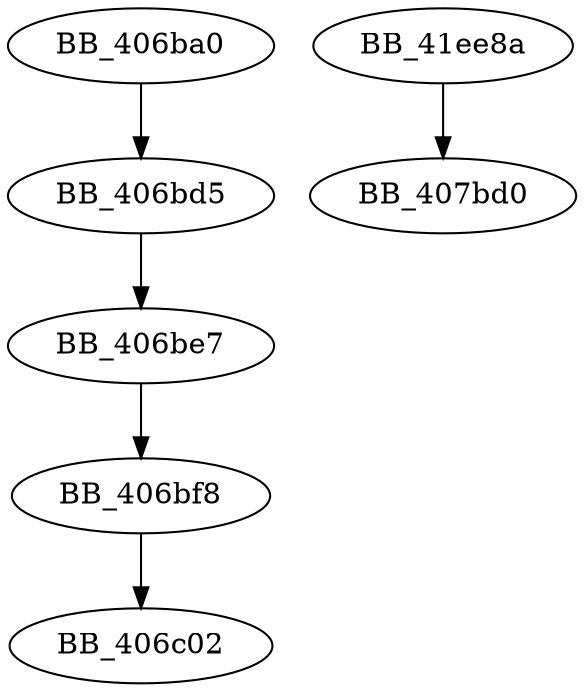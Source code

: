 DiGraph sub_406BA0{
BB_406ba0->BB_406bd5
BB_406bd5->BB_406be7
BB_406be7->BB_406bf8
BB_406bf8->BB_406c02
BB_41ee8a->BB_407bd0
}
